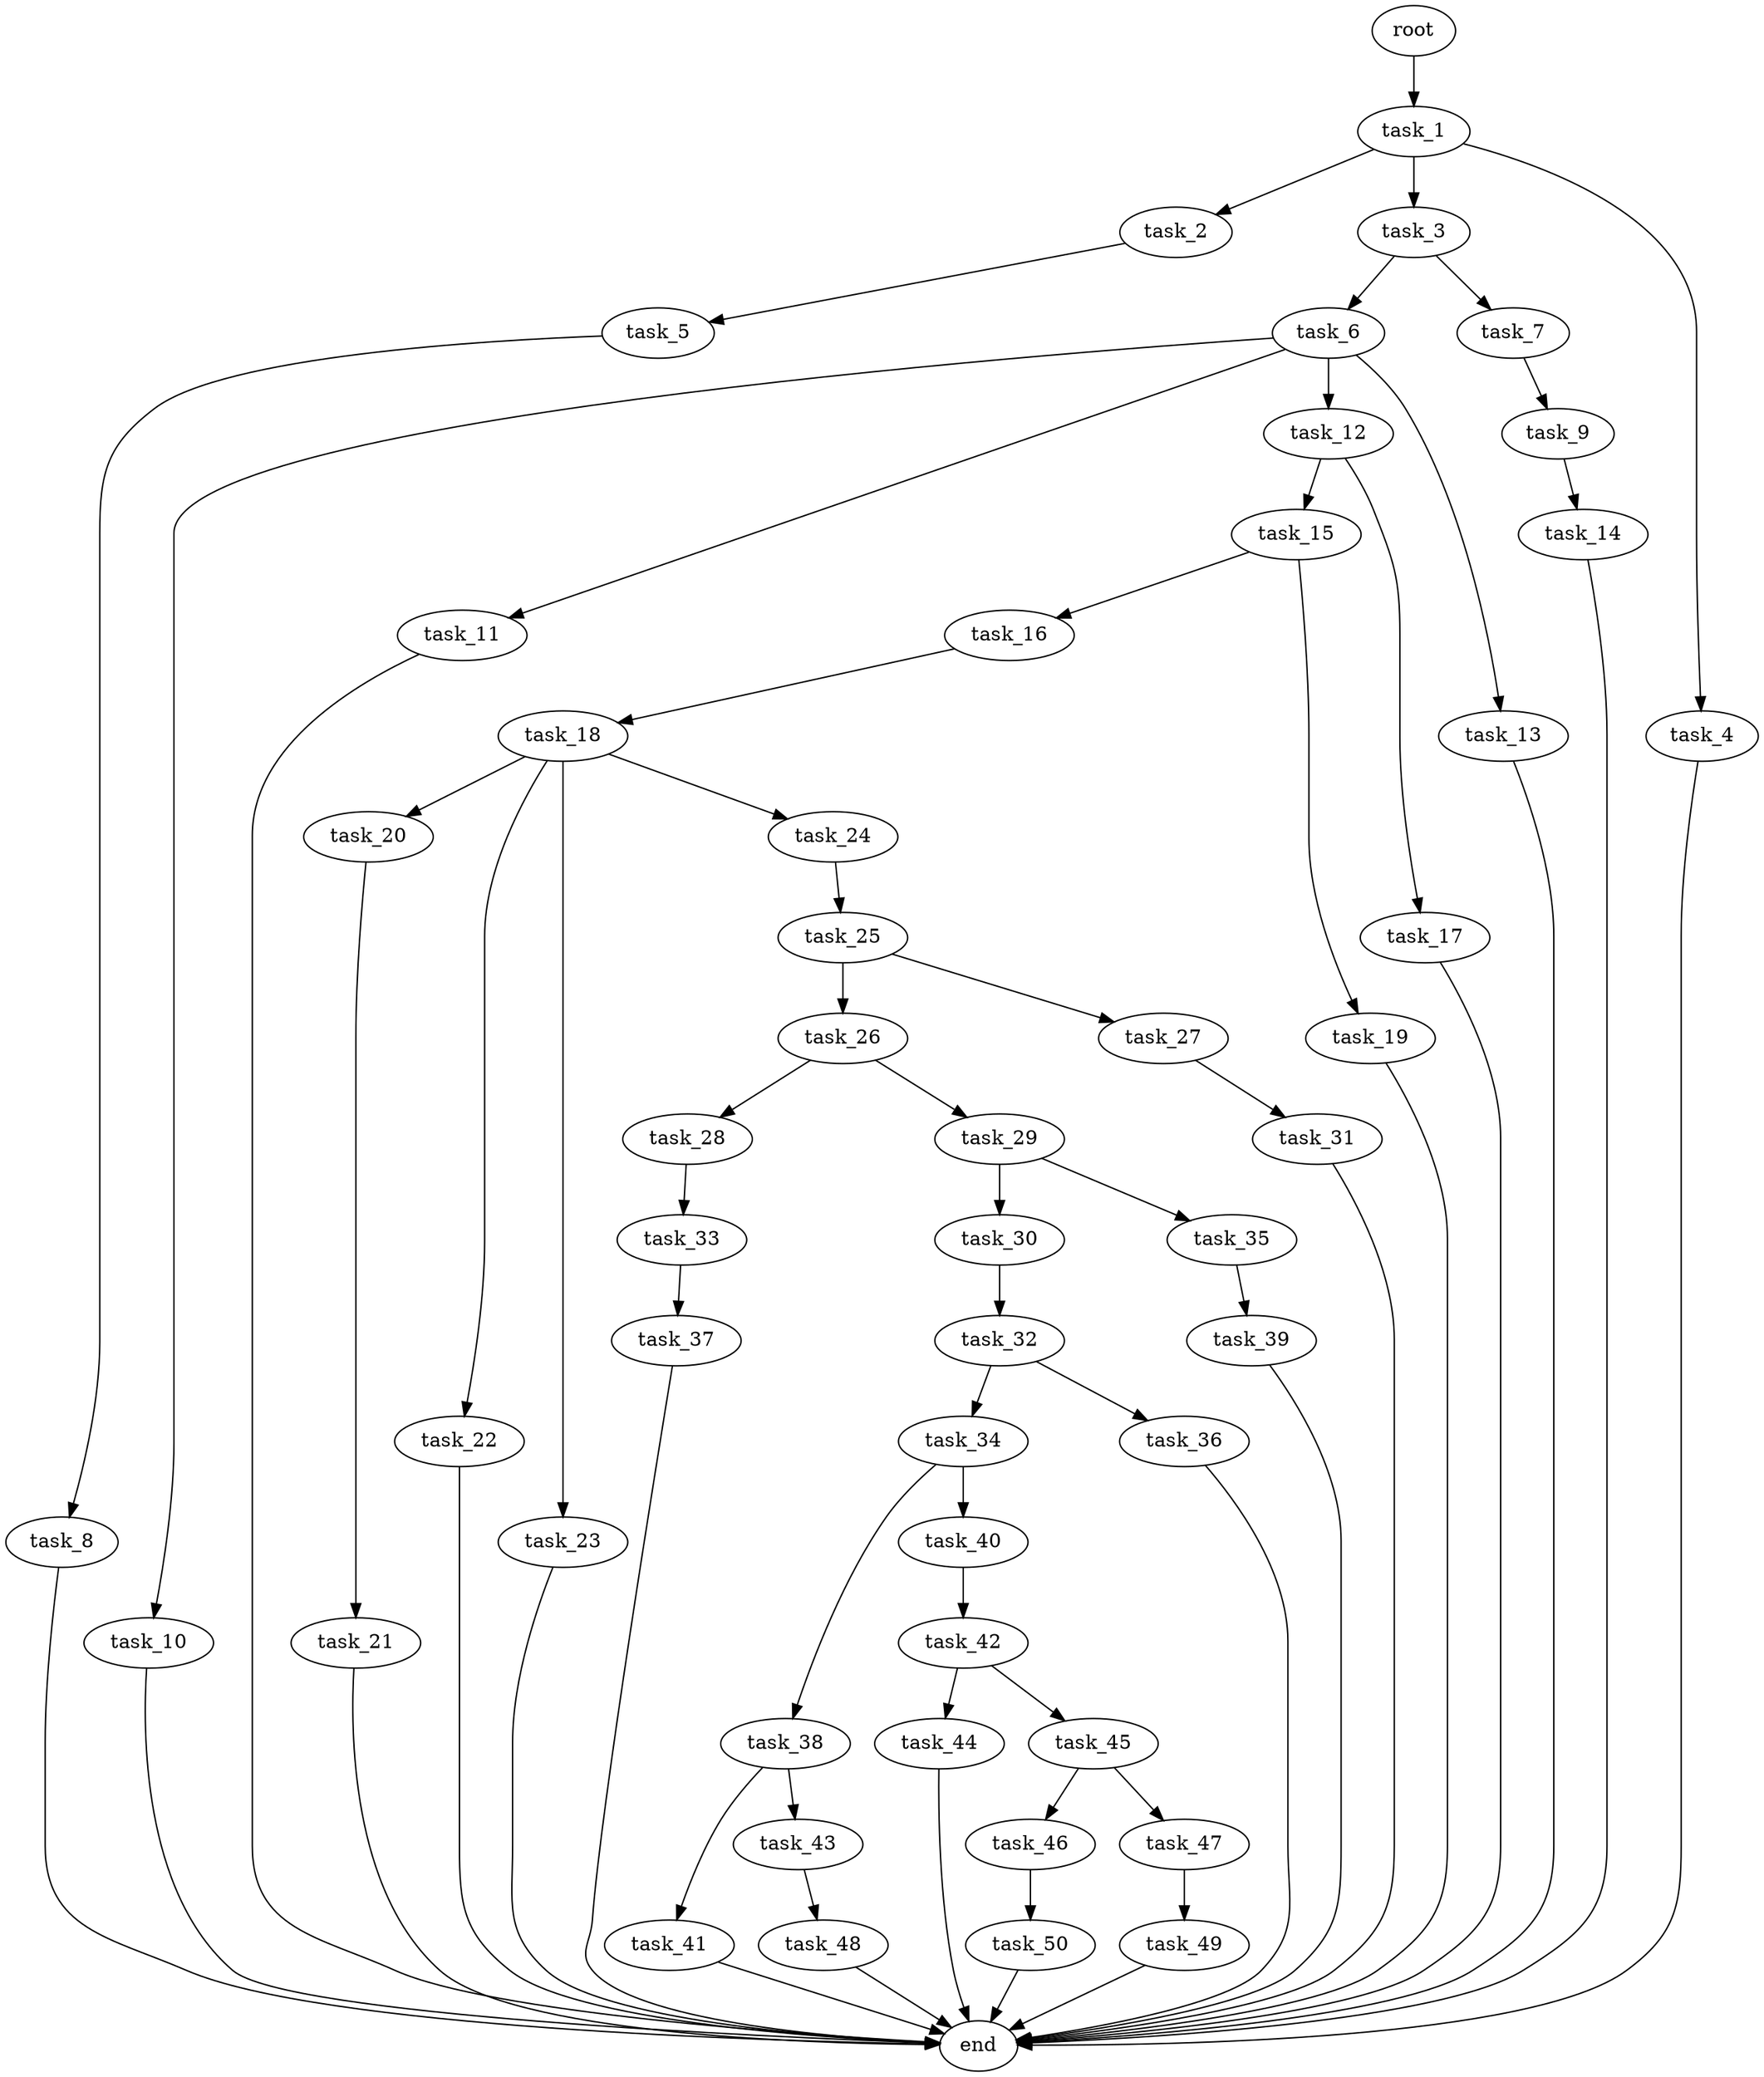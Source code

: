 digraph G {
  root [size="0.000000e+00"];
  task_1 [size="1.570945e+09"];
  task_2 [size="7.313958e+09"];
  task_3 [size="3.273051e+09"];
  task_4 [size="3.320837e+09"];
  task_5 [size="6.844628e+09"];
  task_6 [size="1.958224e+08"];
  task_7 [size="9.569994e+09"];
  task_8 [size="8.850133e+09"];
  task_9 [size="3.245785e+08"];
  task_10 [size="1.149120e+09"];
  task_11 [size="3.036442e+09"];
  task_12 [size="5.378124e+09"];
  task_13 [size="2.560072e+09"];
  task_14 [size="1.289851e+09"];
  task_15 [size="4.293315e+09"];
  task_16 [size="1.730009e+09"];
  task_17 [size="6.901127e+09"];
  task_18 [size="1.296362e+08"];
  task_19 [size="4.183998e+09"];
  task_20 [size="9.960329e+09"];
  task_21 [size="1.347269e+09"];
  task_22 [size="2.407030e+09"];
  task_23 [size="3.838250e+08"];
  task_24 [size="7.458477e+09"];
  task_25 [size="5.289942e+09"];
  task_26 [size="2.920282e+07"];
  task_27 [size="9.044242e+09"];
  task_28 [size="6.696986e+09"];
  task_29 [size="6.828346e+09"];
  task_30 [size="8.771676e+09"];
  task_31 [size="6.397810e+09"];
  task_32 [size="1.975716e+09"];
  task_33 [size="4.569509e+09"];
  task_34 [size="8.068979e+09"];
  task_35 [size="5.743582e+09"];
  task_36 [size="9.806129e+09"];
  task_37 [size="7.675433e+09"];
  task_38 [size="1.416317e+09"];
  task_39 [size="9.567063e+09"];
  task_40 [size="3.023286e+08"];
  task_41 [size="6.061840e+09"];
  task_42 [size="8.712130e+09"];
  task_43 [size="7.094933e+09"];
  task_44 [size="2.211914e+09"];
  task_45 [size="4.220847e+09"];
  task_46 [size="8.998620e+09"];
  task_47 [size="4.263299e+09"];
  task_48 [size="3.855684e+09"];
  task_49 [size="5.581960e+09"];
  task_50 [size="7.269106e+09"];
  end [size="0.000000e+00"];

  root -> task_1 [size="1.000000e-12"];
  task_1 -> task_2 [size="7.313958e+08"];
  task_1 -> task_3 [size="3.273051e+08"];
  task_1 -> task_4 [size="3.320837e+08"];
  task_2 -> task_5 [size="6.844628e+08"];
  task_3 -> task_6 [size="1.958224e+07"];
  task_3 -> task_7 [size="9.569994e+08"];
  task_4 -> end [size="1.000000e-12"];
  task_5 -> task_8 [size="8.850133e+08"];
  task_6 -> task_10 [size="1.149120e+08"];
  task_6 -> task_11 [size="3.036442e+08"];
  task_6 -> task_12 [size="5.378124e+08"];
  task_6 -> task_13 [size="2.560072e+08"];
  task_7 -> task_9 [size="3.245785e+07"];
  task_8 -> end [size="1.000000e-12"];
  task_9 -> task_14 [size="1.289851e+08"];
  task_10 -> end [size="1.000000e-12"];
  task_11 -> end [size="1.000000e-12"];
  task_12 -> task_15 [size="4.293315e+08"];
  task_12 -> task_17 [size="6.901127e+08"];
  task_13 -> end [size="1.000000e-12"];
  task_14 -> end [size="1.000000e-12"];
  task_15 -> task_16 [size="1.730009e+08"];
  task_15 -> task_19 [size="4.183998e+08"];
  task_16 -> task_18 [size="1.296362e+07"];
  task_17 -> end [size="1.000000e-12"];
  task_18 -> task_20 [size="9.960329e+08"];
  task_18 -> task_22 [size="2.407030e+08"];
  task_18 -> task_23 [size="3.838250e+07"];
  task_18 -> task_24 [size="7.458477e+08"];
  task_19 -> end [size="1.000000e-12"];
  task_20 -> task_21 [size="1.347269e+08"];
  task_21 -> end [size="1.000000e-12"];
  task_22 -> end [size="1.000000e-12"];
  task_23 -> end [size="1.000000e-12"];
  task_24 -> task_25 [size="5.289942e+08"];
  task_25 -> task_26 [size="2.920282e+06"];
  task_25 -> task_27 [size="9.044242e+08"];
  task_26 -> task_28 [size="6.696986e+08"];
  task_26 -> task_29 [size="6.828346e+08"];
  task_27 -> task_31 [size="6.397810e+08"];
  task_28 -> task_33 [size="4.569509e+08"];
  task_29 -> task_30 [size="8.771676e+08"];
  task_29 -> task_35 [size="5.743582e+08"];
  task_30 -> task_32 [size="1.975716e+08"];
  task_31 -> end [size="1.000000e-12"];
  task_32 -> task_34 [size="8.068979e+08"];
  task_32 -> task_36 [size="9.806129e+08"];
  task_33 -> task_37 [size="7.675433e+08"];
  task_34 -> task_38 [size="1.416317e+08"];
  task_34 -> task_40 [size="3.023286e+07"];
  task_35 -> task_39 [size="9.567063e+08"];
  task_36 -> end [size="1.000000e-12"];
  task_37 -> end [size="1.000000e-12"];
  task_38 -> task_41 [size="6.061840e+08"];
  task_38 -> task_43 [size="7.094933e+08"];
  task_39 -> end [size="1.000000e-12"];
  task_40 -> task_42 [size="8.712130e+08"];
  task_41 -> end [size="1.000000e-12"];
  task_42 -> task_44 [size="2.211914e+08"];
  task_42 -> task_45 [size="4.220847e+08"];
  task_43 -> task_48 [size="3.855684e+08"];
  task_44 -> end [size="1.000000e-12"];
  task_45 -> task_46 [size="8.998620e+08"];
  task_45 -> task_47 [size="4.263299e+08"];
  task_46 -> task_50 [size="7.269106e+08"];
  task_47 -> task_49 [size="5.581960e+08"];
  task_48 -> end [size="1.000000e-12"];
  task_49 -> end [size="1.000000e-12"];
  task_50 -> end [size="1.000000e-12"];
}
